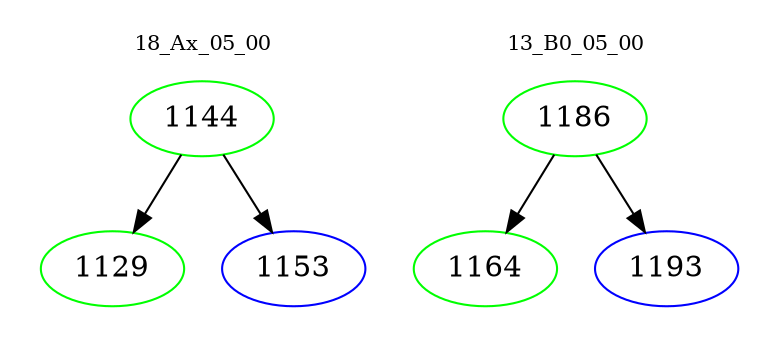digraph{
subgraph cluster_0 {
color = white
label = "18_Ax_05_00";
fontsize=10;
T0_1144 [label="1144", color="green"]
T0_1144 -> T0_1129 [color="black"]
T0_1129 [label="1129", color="green"]
T0_1144 -> T0_1153 [color="black"]
T0_1153 [label="1153", color="blue"]
}
subgraph cluster_1 {
color = white
label = "13_B0_05_00";
fontsize=10;
T1_1186 [label="1186", color="green"]
T1_1186 -> T1_1164 [color="black"]
T1_1164 [label="1164", color="green"]
T1_1186 -> T1_1193 [color="black"]
T1_1193 [label="1193", color="blue"]
}
}
